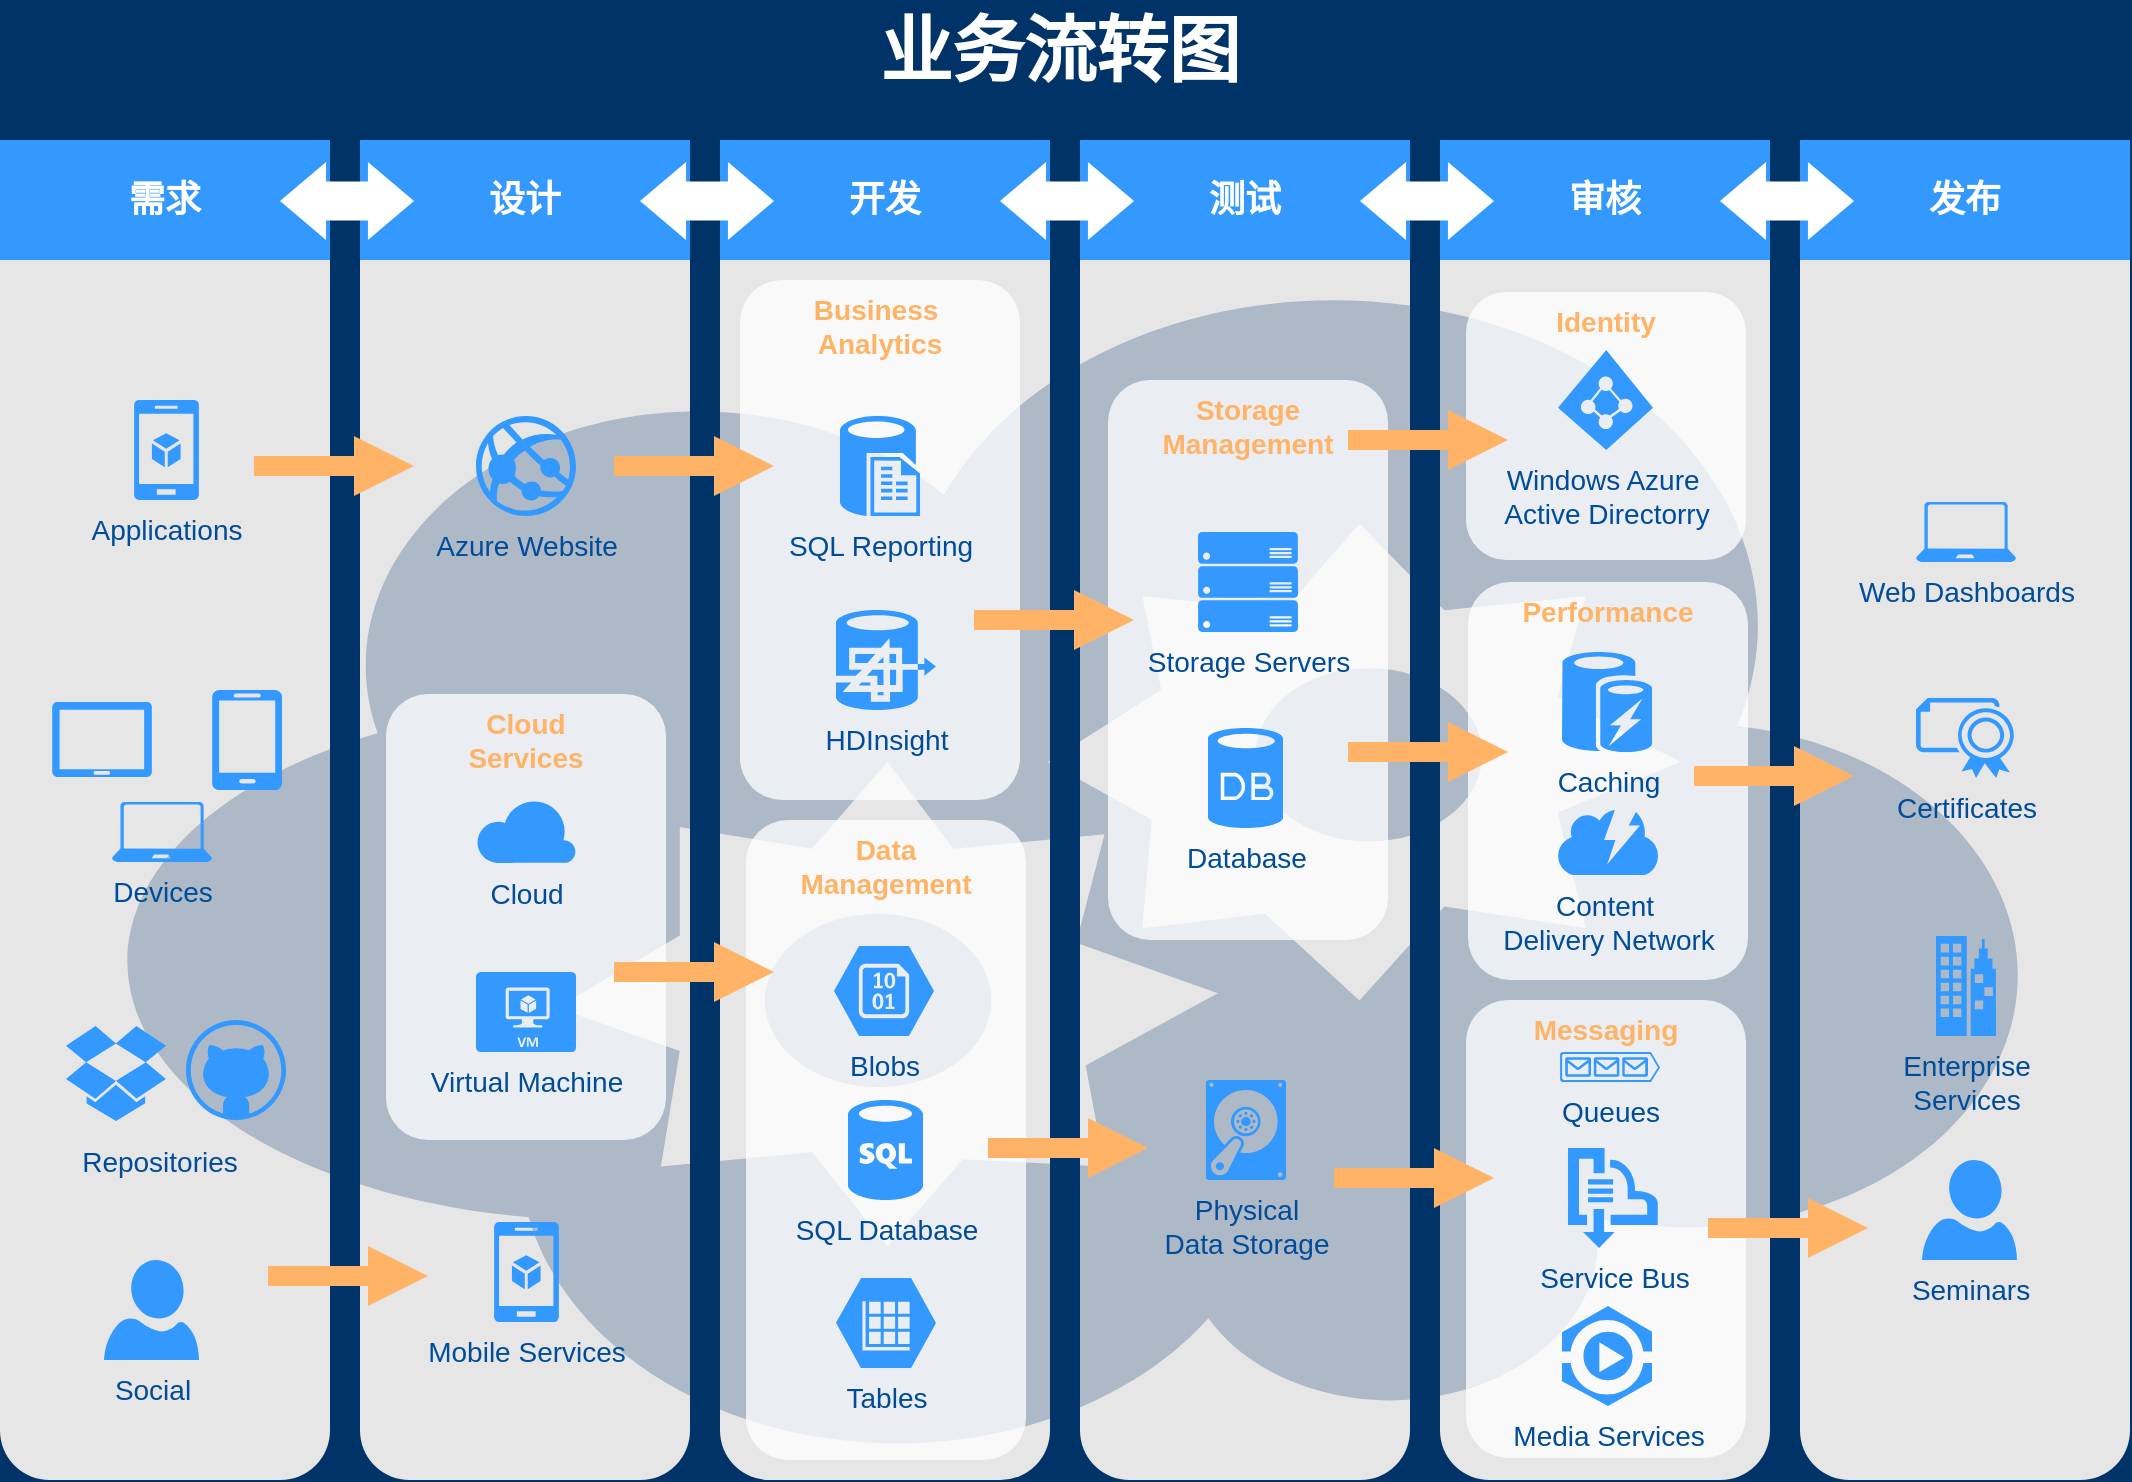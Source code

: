 <mxfile version="13.7.1" type="github" pages="2">
  <diagram id="6a731a19-8d31-9384-78a2-239565b7b9f0" name="Page-1">
    <mxGraphModel dx="1186" dy="796" grid="1" gridSize="10" guides="1" tooltips="1" connect="1" arrows="1" fold="1" page="1" pageScale="1" pageWidth="1169" pageHeight="827" background="#003469" math="0" shadow="0">
      <root>
        <mxCell id="0" />
        <mxCell id="1" parent="0" />
        <mxCell id="2019" value="" style="rounded=1;whiteSpace=wrap;html=1;dashed=1;strokeColor=none;strokeWidth=2;fillColor=#E6E6E6;fontFamily=Verdana;fontSize=12;fontColor=#00BEF2" parent="1" vertex="1">
          <mxGeometry x="40" y="120" width="165" height="670" as="geometry" />
        </mxCell>
        <mxCell id="2020" value="" style="rounded=1;whiteSpace=wrap;html=1;dashed=1;strokeColor=none;strokeWidth=2;fillColor=#E6E6E6;fontFamily=Verdana;fontSize=12;fontColor=#00BEF2" parent="1" vertex="1">
          <mxGeometry x="220" y="120" width="165" height="670" as="geometry" />
        </mxCell>
        <mxCell id="2021" value="" style="rounded=1;whiteSpace=wrap;html=1;dashed=1;strokeColor=none;strokeWidth=2;fillColor=#E6E6E6;fontFamily=Verdana;fontSize=12;fontColor=#00BEF2" parent="1" vertex="1">
          <mxGeometry x="400" y="120" width="165" height="670" as="geometry" />
        </mxCell>
        <mxCell id="2022" value="" style="rounded=1;whiteSpace=wrap;html=1;dashed=1;strokeColor=none;strokeWidth=2;fillColor=#E6E6E6;fontFamily=Verdana;fontSize=12;fontColor=#00BEF2" parent="1" vertex="1">
          <mxGeometry x="580" y="120" width="165" height="670" as="geometry" />
        </mxCell>
        <mxCell id="2023" value="" style="rounded=1;whiteSpace=wrap;html=1;dashed=1;strokeColor=none;strokeWidth=2;fillColor=#E6E6E6;fontFamily=Verdana;fontSize=12;fontColor=#00BEF2" parent="1" vertex="1">
          <mxGeometry x="760" y="120" width="165" height="670" as="geometry" />
        </mxCell>
        <mxCell id="2024" value="" style="rounded=1;whiteSpace=wrap;html=1;dashed=1;strokeColor=none;strokeWidth=2;fillColor=#E6E6E6;fontFamily=Verdana;fontSize=12;fontColor=#00BEF2" parent="1" vertex="1">
          <mxGeometry x="940" y="120" width="165" height="670" as="geometry" />
        </mxCell>
        <mxCell id="2025" value="需求" style="whiteSpace=wrap;html=1;dashed=1;strokeColor=none;strokeWidth=2;fillColor=#3399FF;fontFamily=Helvetica;fontSize=18;fontColor=#FFFFFF;fontStyle=1" parent="1" vertex="1">
          <mxGeometry x="40" y="120" width="165" height="60" as="geometry" />
        </mxCell>
        <mxCell id="2026" value="设计" style="whiteSpace=wrap;html=1;dashed=1;strokeColor=none;strokeWidth=2;fillColor=#3399FF;fontFamily=Helvetica;fontSize=18;fontColor=#FFFFFF;fontStyle=1" parent="1" vertex="1">
          <mxGeometry x="220" y="120" width="165" height="60" as="geometry" />
        </mxCell>
        <mxCell id="2027" value="开发" style="whiteSpace=wrap;html=1;dashed=1;strokeColor=none;strokeWidth=2;fillColor=#3399FF;fontFamily=Helvetica;fontSize=18;fontColor=#FFFFFF;fontStyle=1" parent="1" vertex="1">
          <mxGeometry x="400" y="120" width="165" height="60" as="geometry" />
        </mxCell>
        <mxCell id="2028" value="测试" style="whiteSpace=wrap;html=1;dashed=1;strokeColor=none;strokeWidth=2;fillColor=#3399FF;fontFamily=Helvetica;fontSize=18;fontColor=#FFFFFF;fontStyle=1" parent="1" vertex="1">
          <mxGeometry x="580" y="120" width="165" height="60" as="geometry" />
        </mxCell>
        <mxCell id="2029" value="审核" style="whiteSpace=wrap;html=1;dashed=1;strokeColor=none;strokeWidth=2;fillColor=#3399FF;fontFamily=Helvetica;fontSize=18;fontColor=#FFFFFF;fontStyle=1" parent="1" vertex="1">
          <mxGeometry x="760" y="120" width="165" height="60" as="geometry" />
        </mxCell>
        <mxCell id="2030" value="发布" style="whiteSpace=wrap;html=1;dashed=1;strokeColor=none;strokeWidth=2;fillColor=#3399FF;fontFamily=Helvetica;fontSize=18;fontColor=#FFFFFF;fontStyle=1" parent="1" vertex="1">
          <mxGeometry x="940" y="120" width="165" height="60" as="geometry" />
        </mxCell>
        <mxCell id="2031" value="" style="shape=mxgraph.arrows.two_way_arrow_horizontal;html=1;verticalLabelPosition=bottom;verticalAlign=top;strokeWidth=2;strokeColor=none;dashed=1;fillColor=#FFFFFF;fontFamily=Verdana;fontSize=12;fontColor=#00BEF2" parent="1" vertex="1">
          <mxGeometry x="180" y="131" width="67" height="39" as="geometry" />
        </mxCell>
        <mxCell id="2032" value="" style="shape=mxgraph.arrows.two_way_arrow_horizontal;html=1;verticalLabelPosition=bottom;verticalAlign=top;strokeWidth=2;strokeColor=none;dashed=1;fillColor=#FFFFFF;fontFamily=Verdana;fontSize=12;fontColor=#00BEF2" parent="1" vertex="1">
          <mxGeometry x="360" y="131" width="67" height="39" as="geometry" />
        </mxCell>
        <mxCell id="2033" value="" style="shape=mxgraph.arrows.two_way_arrow_horizontal;html=1;verticalLabelPosition=bottom;verticalAlign=top;strokeWidth=2;strokeColor=none;dashed=1;fillColor=#FFFFFF;fontFamily=Verdana;fontSize=12;fontColor=#00BEF2" parent="1" vertex="1">
          <mxGeometry x="540" y="131" width="67" height="39" as="geometry" />
        </mxCell>
        <mxCell id="2034" value="" style="shape=mxgraph.arrows.two_way_arrow_horizontal;html=1;verticalLabelPosition=bottom;verticalAlign=top;strokeWidth=2;strokeColor=none;dashed=1;fillColor=#FFFFFF;fontFamily=Verdana;fontSize=12;fontColor=#00BEF2" parent="1" vertex="1">
          <mxGeometry x="720" y="131" width="67" height="39" as="geometry" />
        </mxCell>
        <mxCell id="2035" value="" style="shape=mxgraph.arrows.two_way_arrow_horizontal;html=1;verticalLabelPosition=bottom;verticalAlign=top;strokeWidth=2;strokeColor=none;dashed=1;fillColor=#FFFFFF;fontFamily=Verdana;fontSize=12;fontColor=#00BEF2" parent="1" vertex="1">
          <mxGeometry x="900" y="131" width="67" height="39" as="geometry" />
        </mxCell>
        <mxCell id="2036" value="" style="verticalLabelPosition=bottom;html=1;verticalAlign=top;strokeColor=none;fillColor=#003366;shape=mxgraph.azure.cloud_service;dashed=1;fontFamily=Helvetica;fontSize=18;fontColor=#FFFFFF;opacity=25" parent="1" vertex="1">
          <mxGeometry x="90" y="180" width="970" height="600" as="geometry" />
        </mxCell>
        <mxCell id="2037" value="" style="verticalLabelPosition=bottom;html=1;verticalAlign=top;strokeColor=none;fillColor=#3399FF;shape=mxgraph.azure.tablet;dashed=1;fontFamily=Helvetica;fontSize=14;fontColor=#004C99" parent="1" vertex="1">
          <mxGeometry x="66" y="401" width="50" height="37.5" as="geometry" />
        </mxCell>
        <mxCell id="2038" value="" style="verticalLabelPosition=bottom;html=1;verticalAlign=top;strokeColor=none;fillColor=#3399FF;shape=mxgraph.azure.mobile;dashed=1;fontFamily=Helvetica;fontSize=14;fontColor=#004C99" parent="1" vertex="1">
          <mxGeometry x="146" y="395" width="35" height="50" as="geometry" />
        </mxCell>
        <mxCell id="2039" value="Devices" style="verticalLabelPosition=bottom;html=1;verticalAlign=top;strokeColor=none;fillColor=#3399FF;shape=mxgraph.azure.laptop;dashed=1;fontFamily=Helvetica;fontSize=14;fontColor=#004C99" parent="1" vertex="1">
          <mxGeometry x="96" y="451" width="50" height="30" as="geometry" />
        </mxCell>
        <mxCell id="2040" value="Applications" style="verticalLabelPosition=bottom;html=1;verticalAlign=top;strokeColor=none;fillColor=#3399FF;shape=mxgraph.azure.mobile_services;dashed=1;fontFamily=Helvetica;fontSize=14;fontColor=#004C99" parent="1" vertex="1">
          <mxGeometry x="107" y="250" width="32.5" height="50" as="geometry" />
        </mxCell>
        <mxCell id="2041" value="Social" style="verticalLabelPosition=bottom;html=1;verticalAlign=top;strokeColor=none;fillColor=#3399FF;shape=mxgraph.azure.user;dashed=1;fontSize=14;fontColor=#004C99" parent="1" vertex="1">
          <mxGeometry x="92" y="680" width="47.5" height="50" as="geometry" />
        </mxCell>
        <mxCell id="2042" value="" style="verticalLabelPosition=bottom;html=1;verticalAlign=top;strokeColor=none;fillColor=#3399FF;shape=mxgraph.azure.github_code;dashed=1;fontSize=14;fontColor=#004C99" parent="1" vertex="1">
          <mxGeometry x="133" y="560" width="50" height="50" as="geometry" />
        </mxCell>
        <mxCell id="2043" value="" style="verticalLabelPosition=bottom;html=1;verticalAlign=top;strokeColor=none;fillColor=#3399FF;shape=mxgraph.azure.dropbox_code_source;dashed=1;fontSize=14;fontColor=#004C99" parent="1" vertex="1">
          <mxGeometry x="73" y="563" width="50" height="47.5" as="geometry" />
        </mxCell>
        <mxCell id="2044" value="Repositories" style="text;html=1;strokeColor=none;fillColor=none;align=center;verticalAlign=middle;whiteSpace=wrap;overflow=hidden;dashed=1;fontSize=14;fontColor=#004C99" parent="1" vertex="1">
          <mxGeometry x="60" y="620" width="120" height="20" as="geometry" />
        </mxCell>
        <mxCell id="2045" value="Azure Website" style="verticalLabelPosition=bottom;html=1;verticalAlign=top;strokeColor=none;fillColor=#3399FF;shape=mxgraph.azure.azure_website;dashed=1;fontSize=14;fontColor=#004C99" parent="1" vertex="1">
          <mxGeometry x="278" y="258" width="50" height="50" as="geometry" />
        </mxCell>
        <mxCell id="2046" value="Mobile Services" style="verticalLabelPosition=bottom;html=1;verticalAlign=top;strokeColor=none;fillColor=#3399FF;shape=mxgraph.azure.mobile_services;dashed=1;fontSize=14;fontColor=#004C99" parent="1" vertex="1">
          <mxGeometry x="287" y="661" width="32.5" height="50" as="geometry" />
        </mxCell>
        <mxCell id="2047" value="业务流转图" style="text;html=1;strokeColor=none;fillColor=none;align=center;verticalAlign=middle;whiteSpace=wrap;overflow=hidden;dashed=1;fontSize=36;fontColor=#FFFFFF;fontFamily=Helvetica;fontStyle=1" parent="1" vertex="1">
          <mxGeometry x="40" y="50" width="1060" height="50" as="geometry" />
        </mxCell>
        <mxCell id="2048" value="Business&amp;nbsp;&lt;div&gt;Analytics&lt;/div&gt;" style="rounded=1;whiteSpace=wrap;html=1;dashed=1;strokeColor=none;strokeWidth=2;fillColor=#FFFFFF;fontFamily=Helvetica;fontSize=14;fontColor=#FFB366;opacity=75;verticalAlign=top;fontStyle=1" parent="1" vertex="1">
          <mxGeometry x="410" y="190" width="140" height="260" as="geometry" />
        </mxCell>
        <mxCell id="2049" value="Data&lt;div&gt;Management&lt;/div&gt;" style="rounded=1;whiteSpace=wrap;html=1;dashed=1;strokeColor=none;strokeWidth=2;fillColor=#FFFFFF;fontFamily=Helvetica;fontSize=14;fontColor=#FFB366;opacity=75;verticalAlign=top;fontStyle=1" parent="1" vertex="1">
          <mxGeometry x="413" y="460" width="140" height="320" as="geometry" />
        </mxCell>
        <mxCell id="2050" value="SQL Reporting" style="verticalLabelPosition=bottom;html=1;verticalAlign=top;strokeColor=none;fillColor=#3399FF;shape=mxgraph.azure.sql_reporting;dashed=1;fontSize=14;fontColor=#004C99" parent="1" vertex="1">
          <mxGeometry x="460" y="258" width="40" height="50" as="geometry" />
        </mxCell>
        <mxCell id="2051" value="HDInsight" style="verticalLabelPosition=bottom;html=1;verticalAlign=top;strokeColor=none;fillColor=#3399FF;shape=mxgraph.azure.hdinsight;dashed=1;fontSize=14;fontColor=#004C99" parent="1" vertex="1">
          <mxGeometry x="458" y="355" width="50" height="50" as="geometry" />
        </mxCell>
        <mxCell id="2052" value="SQL Database" style="verticalLabelPosition=bottom;html=1;verticalAlign=top;strokeColor=none;fillColor=#3399FF;shape=mxgraph.azure.sql_database;dashed=1;fontFamily=Helvetica;fontSize=14;fontColor=#004C99" parent="1" vertex="1">
          <mxGeometry x="464" y="600" width="37.5" height="50" as="geometry" />
        </mxCell>
        <mxCell id="2053" value="Tables" style="verticalLabelPosition=bottom;html=1;verticalAlign=top;strokeColor=none;fillColor=#3399FF;shape=mxgraph.azure.storage_table;dashed=1;fontFamily=Helvetica;fontSize=14;fontColor=#004C99" parent="1" vertex="1">
          <mxGeometry x="458" y="689" width="50" height="45" as="geometry" />
        </mxCell>
        <mxCell id="2054" value="Blobs" style="verticalLabelPosition=bottom;html=1;verticalAlign=top;strokeColor=none;fillColor=#3399FF;shape=mxgraph.azure.storage_blob;dashed=1;fontFamily=Helvetica;fontSize=14;fontColor=#004C99" parent="1" vertex="1">
          <mxGeometry x="457" y="523" width="50" height="45" as="geometry" />
        </mxCell>
        <mxCell id="2055" value="Storage Management" style="rounded=1;whiteSpace=wrap;html=1;dashed=1;strokeColor=none;strokeWidth=2;fillColor=#FFFFFF;fontFamily=Helvetica;fontSize=14;fontColor=#FFB366;opacity=75;verticalAlign=top;fontStyle=1" parent="1" vertex="1">
          <mxGeometry x="594" y="240" width="140" height="280" as="geometry" />
        </mxCell>
        <mxCell id="2056" value="Storage Servers" style="verticalLabelPosition=bottom;html=1;verticalAlign=top;strokeColor=none;fillColor=#3399FF;shape=mxgraph.azure.server_rack;dashed=1;fontFamily=Helvetica;fontSize=14;fontColor=#004C99" parent="1" vertex="1">
          <mxGeometry x="639" y="316" width="50" height="50" as="geometry" />
        </mxCell>
        <mxCell id="2057" value="Database" style="verticalLabelPosition=bottom;html=1;verticalAlign=top;strokeColor=none;fillColor=#3399FF;shape=mxgraph.azure.database;dashed=1;fontFamily=Helvetica;fontSize=14;fontColor=#004C99" parent="1" vertex="1">
          <mxGeometry x="644" y="414" width="37.5" height="50" as="geometry" />
        </mxCell>
        <mxCell id="2058" value="Physical&lt;div&gt;Data Storage&lt;/div&gt;" style="verticalLabelPosition=bottom;html=1;verticalAlign=top;strokeColor=none;fillColor=#3399FF;shape=mxgraph.azure.vhd;dashed=1;fontFamily=Helvetica;fontSize=14;fontColor=#004C99" parent="1" vertex="1">
          <mxGeometry x="643" y="590" width="40" height="50" as="geometry" />
        </mxCell>
        <mxCell id="2059" value="Identity" style="rounded=1;whiteSpace=wrap;html=1;dashed=1;strokeColor=none;strokeWidth=2;fillColor=#FFFFFF;fontFamily=Helvetica;fontSize=14;fontColor=#FFB366;opacity=75;verticalAlign=top;fontStyle=1" parent="1" vertex="1">
          <mxGeometry x="773" y="196" width="140" height="134" as="geometry" />
        </mxCell>
        <mxCell id="2060" value="Windows Azure&amp;nbsp;&lt;div&gt;Active Directorry&lt;/div&gt;" style="verticalLabelPosition=bottom;html=1;verticalAlign=top;strokeColor=none;fillColor=#3399FF;shape=mxgraph.azure.azure_active_directory;dashed=1;fontFamily=Helvetica;fontSize=14;fontColor=#004C99" parent="1" vertex="1">
          <mxGeometry x="819" y="225" width="47.5" height="50" as="geometry" />
        </mxCell>
        <mxCell id="2061" value="Performance" style="rounded=1;whiteSpace=wrap;html=1;dashed=1;strokeColor=none;strokeWidth=2;fillColor=#FFFFFF;fontFamily=Helvetica;fontSize=14;fontColor=#FFB366;opacity=75;verticalAlign=top;fontStyle=1" parent="1" vertex="1">
          <mxGeometry x="774" y="341" width="140" height="199" as="geometry" />
        </mxCell>
        <mxCell id="2062" value="Caching" style="verticalLabelPosition=bottom;html=1;verticalAlign=top;strokeColor=none;fillColor=#3399FF;shape=mxgraph.azure.azure_cache;dashed=1;fontFamily=Helvetica;fontSize=14;fontColor=#004C99" parent="1" vertex="1">
          <mxGeometry x="821" y="376" width="45" height="50" as="geometry" />
        </mxCell>
        <mxCell id="2063" value="Content&amp;nbsp;&lt;div&gt;Delivery Network&lt;/div&gt;" style="verticalLabelPosition=bottom;html=1;verticalAlign=top;strokeColor=none;fillColor=#3399FF;shape=mxgraph.azure.content_delivery_network;dashed=1;fontFamily=Helvetica;fontSize=14;fontColor=#004C99" parent="1" vertex="1">
          <mxGeometry x="819" y="455" width="50" height="32.5" as="geometry" />
        </mxCell>
        <mxCell id="2064" value="Messaging" style="rounded=1;whiteSpace=wrap;html=1;dashed=1;strokeColor=none;strokeWidth=2;fillColor=#FFFFFF;fontFamily=Helvetica;fontSize=14;fontColor=#FFB366;opacity=75;verticalAlign=top;fontStyle=1" parent="1" vertex="1">
          <mxGeometry x="773" y="550" width="140" height="229" as="geometry" />
        </mxCell>
        <mxCell id="2065" value="Queues" style="verticalLabelPosition=bottom;html=1;verticalAlign=top;strokeColor=none;fillColor=#3399FF;shape=mxgraph.azure.queue_generic;dashed=1;fontFamily=Helvetica;fontSize=14;fontColor=#004C99" parent="1" vertex="1">
          <mxGeometry x="820" y="576" width="50" height="15" as="geometry" />
        </mxCell>
        <mxCell id="2066" value="Service Bus" style="verticalLabelPosition=bottom;html=1;verticalAlign=top;strokeColor=none;fillColor=#3399FF;shape=mxgraph.azure.service_bus;dashed=1;fontFamily=Helvetica;fontSize=14;fontColor=#004C99" parent="1" vertex="1">
          <mxGeometry x="824" y="624" width="45" height="50" as="geometry" />
        </mxCell>
        <mxCell id="2067" value="Media Services" style="verticalLabelPosition=bottom;html=1;verticalAlign=top;strokeColor=none;fillColor=#3399FF;shape=mxgraph.azure.media_service;dashed=1;fontFamily=Helvetica;fontSize=14;fontColor=#004C99" parent="1" vertex="1">
          <mxGeometry x="821" y="703" width="45" height="50" as="geometry" />
        </mxCell>
        <mxCell id="2068" value="Cloud&lt;div&gt;Services&lt;/div&gt;" style="rounded=1;whiteSpace=wrap;html=1;dashed=1;strokeColor=none;strokeWidth=2;fillColor=#FFFFFF;fontFamily=Helvetica;fontSize=14;fontColor=#FFB366;opacity=75;verticalAlign=top;fontStyle=1" parent="1" vertex="1">
          <mxGeometry x="233" y="397" width="140" height="223" as="geometry" />
        </mxCell>
        <mxCell id="2069" value="Cloud" style="verticalLabelPosition=bottom;html=1;verticalAlign=top;strokeColor=none;fillColor=#3399FF;shape=mxgraph.azure.cloud;dashed=1;fontSize=14;fontColor=#004C99" parent="1" vertex="1">
          <mxGeometry x="278" y="449" width="50" height="32.5" as="geometry" />
        </mxCell>
        <mxCell id="2070" value="Virtual Machine" style="verticalLabelPosition=bottom;html=1;verticalAlign=top;strokeColor=none;fillColor=#3399FF;shape=mxgraph.azure.virtual_machine;dashed=1;fontSize=14;fontColor=#004C99" parent="1" vertex="1">
          <mxGeometry x="278" y="536" width="50" height="40" as="geometry" />
        </mxCell>
        <mxCell id="2071" value="Web Dashboards" style="verticalLabelPosition=bottom;html=1;verticalAlign=top;strokeColor=none;fillColor=#3399FF;shape=mxgraph.azure.laptop;dashed=1;fontFamily=Helvetica;fontSize=14;fontColor=#004C99" parent="1" vertex="1">
          <mxGeometry x="998" y="301" width="50" height="30" as="geometry" />
        </mxCell>
        <mxCell id="2072" value="Certificates" style="verticalLabelPosition=bottom;html=1;verticalAlign=top;strokeColor=none;fillColor=#3399FF;shape=mxgraph.azure.certificate;dashed=1;fontFamily=Helvetica;fontSize=14;fontColor=#004C99" parent="1" vertex="1">
          <mxGeometry x="998" y="399" width="50" height="40" as="geometry" />
        </mxCell>
        <mxCell id="2073" value="Enterprise&lt;div&gt;Services&lt;/div&gt;" style="verticalLabelPosition=bottom;html=1;verticalAlign=top;strokeColor=none;fillColor=#3399FF;shape=mxgraph.azure.enterprise;dashed=1;fontFamily=Helvetica;fontSize=14;fontColor=#004C99" parent="1" vertex="1">
          <mxGeometry x="1008" y="518" width="30" height="50" as="geometry" />
        </mxCell>
        <mxCell id="2074" value="Seminars" style="verticalLabelPosition=bottom;html=1;verticalAlign=top;strokeColor=none;fillColor=#3399FF;shape=mxgraph.azure.user;dashed=1;fontFamily=Helvetica;fontSize=14;fontColor=#004C99" parent="1" vertex="1">
          <mxGeometry x="1001" y="630" width="47.5" height="50" as="geometry" />
        </mxCell>
        <mxCell id="2075" value="" style="arrow;html=1;endArrow=block;endFill=1;strokeColor=none;strokeWidth=4;fontFamily=Helvetica;fontSize=36;fontColor=#FFB366;fillColor=#FFB366;" parent="1" edge="1">
          <mxGeometry width="100" height="100" relative="1" as="geometry">
            <mxPoint x="167" y="283" as="sourcePoint" />
            <mxPoint x="247" y="283" as="targetPoint" />
          </mxGeometry>
        </mxCell>
        <mxCell id="2076" value="" style="arrow;html=1;endArrow=block;endFill=1;strokeColor=none;strokeWidth=4;fontFamily=Helvetica;fontSize=36;fontColor=#FFB366;fillColor=#FFB366;opacity=100" parent="1" edge="1">
          <mxGeometry width="100" height="100" relative="1" as="geometry">
            <mxPoint x="347" y="283" as="sourcePoint" />
            <mxPoint x="427" y="283" as="targetPoint" />
          </mxGeometry>
        </mxCell>
        <mxCell id="2077" value="" style="arrow;html=1;endArrow=block;endFill=1;strokeColor=none;strokeWidth=4;fontFamily=Helvetica;fontSize=36;fontColor=#FFB366;fillColor=#FFB366;" parent="1" edge="1">
          <mxGeometry width="100" height="100" relative="1" as="geometry">
            <mxPoint x="527" y="360" as="sourcePoint" />
            <mxPoint x="607" y="360" as="targetPoint" />
          </mxGeometry>
        </mxCell>
        <mxCell id="2078" value="" style="arrow;html=1;endArrow=block;endFill=1;strokeColor=none;strokeWidth=4;fontFamily=Helvetica;fontSize=36;fontColor=#FFB366;fillColor=#FFB366;" parent="1" edge="1">
          <mxGeometry width="100" height="100" relative="1" as="geometry">
            <mxPoint x="714" y="426" as="sourcePoint" />
            <mxPoint x="794" y="426" as="targetPoint" />
          </mxGeometry>
        </mxCell>
        <mxCell id="2079" value="" style="arrow;html=1;endArrow=block;endFill=1;strokeColor=none;strokeWidth=4;fontFamily=Helvetica;fontSize=36;fontColor=#FFB366;fillColor=#FFB366;" parent="1" edge="1">
          <mxGeometry width="100" height="100" relative="1" as="geometry">
            <mxPoint x="714" y="270" as="sourcePoint" />
            <mxPoint x="794" y="270" as="targetPoint" />
          </mxGeometry>
        </mxCell>
        <mxCell id="2080" value="" style="arrow;html=1;endArrow=block;endFill=1;strokeColor=none;strokeWidth=4;fontFamily=Helvetica;fontSize=36;fontColor=#FFB366;fillColor=#FFB366;" parent="1" edge="1">
          <mxGeometry width="100" height="100" relative="1" as="geometry">
            <mxPoint x="887" y="438" as="sourcePoint" />
            <mxPoint x="967" y="438" as="targetPoint" />
          </mxGeometry>
        </mxCell>
        <mxCell id="2081" value="" style="arrow;html=1;endArrow=block;endFill=1;strokeColor=none;strokeWidth=4;fontFamily=Helvetica;fontSize=36;fontColor=#FFB366;fillColor=#FFB366;" parent="1" edge="1">
          <mxGeometry width="100" height="100" relative="1" as="geometry">
            <mxPoint x="894" y="664" as="sourcePoint" />
            <mxPoint x="974" y="664" as="targetPoint" />
          </mxGeometry>
        </mxCell>
        <mxCell id="2082" value="" style="arrow;html=1;endArrow=block;endFill=1;strokeColor=none;strokeWidth=4;fontFamily=Helvetica;fontSize=36;fontColor=#FFB366;fillColor=#FFB366;" parent="1" edge="1">
          <mxGeometry width="100" height="100" relative="1" as="geometry">
            <mxPoint x="707" y="639" as="sourcePoint" />
            <mxPoint x="787" y="639" as="targetPoint" />
          </mxGeometry>
        </mxCell>
        <mxCell id="2083" value="" style="arrow;html=1;endArrow=block;endFill=1;strokeColor=none;strokeWidth=4;fontFamily=Helvetica;fontSize=36;fontColor=#FFB366;fillColor=#FFB366;" parent="1" edge="1">
          <mxGeometry width="100" height="100" relative="1" as="geometry">
            <mxPoint x="534" y="624" as="sourcePoint" />
            <mxPoint x="614" y="624" as="targetPoint" />
          </mxGeometry>
        </mxCell>
        <mxCell id="2084" value="" style="arrow;html=1;endArrow=block;endFill=1;strokeColor=none;strokeWidth=4;fontFamily=Helvetica;fontSize=36;fontColor=#FFB366;fillColor=#FFB366;" parent="1" edge="1">
          <mxGeometry width="100" height="100" relative="1" as="geometry">
            <mxPoint x="347" y="536" as="sourcePoint" />
            <mxPoint x="427" y="536" as="targetPoint" />
          </mxGeometry>
        </mxCell>
        <mxCell id="2085" value="" style="arrow;html=1;endArrow=block;endFill=1;strokeColor=none;strokeWidth=4;fontFamily=Helvetica;fontSize=36;fontColor=#FFB366;fillColor=#FFB366;" parent="1" edge="1">
          <mxGeometry width="100" height="100" relative="1" as="geometry">
            <mxPoint x="174" y="688" as="sourcePoint" />
            <mxPoint x="254" y="688" as="targetPoint" />
          </mxGeometry>
        </mxCell>
      </root>
    </mxGraphModel>
  </diagram>
  <diagram id="mmX9C4Rw7AtNFkwM277g" name="第 2 页">
    <mxGraphModel dx="1186" dy="796" grid="0" gridSize="10" guides="1" tooltips="1" connect="1" arrows="1" fold="1" page="0" pageScale="1" pageWidth="827" pageHeight="1169" background="#003469" math="0" shadow="0">
      <root>
        <mxCell id="YRHj9bLDyfWNwkcPQVmM-0" />
        <mxCell id="YRHj9bLDyfWNwkcPQVmM-1" parent="YRHj9bLDyfWNwkcPQVmM-0" />
        <mxCell id="-rMhSwc-yDZGtnGl0W8q-0" value="" style="rounded=1;whiteSpace=wrap;html=1;dashed=1;strokeColor=none;strokeWidth=2;fontFamily=Verdana;fontSize=12;fontColor=#00BEF2;fillColor=#7048E8;" vertex="1" parent="YRHj9bLDyfWNwkcPQVmM-1">
          <mxGeometry x="40" y="120" width="165" height="670" as="geometry" />
        </mxCell>
        <mxCell id="-rMhSwc-yDZGtnGl0W8q-1" value="" style="rounded=1;whiteSpace=wrap;html=1;dashed=1;strokeColor=none;strokeWidth=2;fontFamily=Verdana;fontSize=12;fontColor=#00BEF2;fillColor=#7048E8;" vertex="1" parent="YRHj9bLDyfWNwkcPQVmM-1">
          <mxGeometry x="220" y="120" width="165" height="670" as="geometry" />
        </mxCell>
        <mxCell id="-rMhSwc-yDZGtnGl0W8q-2" value="" style="rounded=1;whiteSpace=wrap;html=1;dashed=1;strokeColor=none;strokeWidth=2;fontFamily=Verdana;fontSize=12;fontColor=#00BEF2;fillColor=#7048E8;" vertex="1" parent="YRHj9bLDyfWNwkcPQVmM-1">
          <mxGeometry x="400" y="120" width="165" height="670" as="geometry" />
        </mxCell>
        <mxCell id="-rMhSwc-yDZGtnGl0W8q-3" value="" style="rounded=1;whiteSpace=wrap;html=1;dashed=1;strokeColor=none;strokeWidth=2;fontFamily=Verdana;fontSize=12;fontColor=#00BEF2;fillColor=#7048E8;" vertex="1" parent="YRHj9bLDyfWNwkcPQVmM-1">
          <mxGeometry x="580" y="120" width="165" height="670" as="geometry" />
        </mxCell>
        <mxCell id="-rMhSwc-yDZGtnGl0W8q-4" value="" style="rounded=1;whiteSpace=wrap;html=1;dashed=1;strokeColor=none;strokeWidth=2;fontFamily=Verdana;fontSize=12;fontColor=#00BEF2;fillColor=#7048E8;" vertex="1" parent="YRHj9bLDyfWNwkcPQVmM-1">
          <mxGeometry x="760" y="120" width="165" height="670" as="geometry" />
        </mxCell>
        <mxCell id="-rMhSwc-yDZGtnGl0W8q-6" value="需求" style="whiteSpace=wrap;html=1;dashed=1;strokeColor=none;strokeWidth=2;fontFamily=Helvetica;fontSize=18;fontColor=#FFFFFF;fontStyle=1;fillColor=#748ffc;" vertex="1" parent="YRHj9bLDyfWNwkcPQVmM-1">
          <mxGeometry x="40" y="120" width="165" height="60" as="geometry" />
        </mxCell>
        <mxCell id="-rMhSwc-yDZGtnGl0W8q-7" value="设计" style="whiteSpace=wrap;html=1;dashed=1;strokeColor=none;strokeWidth=2;fontFamily=Helvetica;fontSize=18;fontColor=#FFFFFF;fontStyle=1;fillColor=#748FFC;" vertex="1" parent="YRHj9bLDyfWNwkcPQVmM-1">
          <mxGeometry x="220" y="120" width="165" height="60" as="geometry" />
        </mxCell>
        <mxCell id="-rMhSwc-yDZGtnGl0W8q-8" value="开发" style="whiteSpace=wrap;html=1;dashed=1;strokeColor=none;strokeWidth=2;fontFamily=Helvetica;fontSize=18;fontColor=#FFFFFF;fontStyle=1;fillColor=#748FFC;" vertex="1" parent="YRHj9bLDyfWNwkcPQVmM-1">
          <mxGeometry x="400" y="120" width="165" height="60" as="geometry" />
        </mxCell>
        <mxCell id="-rMhSwc-yDZGtnGl0W8q-9" value="测试" style="whiteSpace=wrap;html=1;dashed=1;strokeColor=none;strokeWidth=2;fontFamily=Helvetica;fontSize=18;fontColor=#FFFFFF;fontStyle=1;fillColor=#748FFC;" vertex="1" parent="YRHj9bLDyfWNwkcPQVmM-1">
          <mxGeometry x="580" y="120" width="165" height="60" as="geometry" />
        </mxCell>
        <mxCell id="-rMhSwc-yDZGtnGl0W8q-10" value="审核" style="whiteSpace=wrap;html=1;dashed=1;strokeColor=none;strokeWidth=2;fontFamily=Helvetica;fontSize=18;fontColor=#FFFFFF;fontStyle=1;fillColor=#748FFC;" vertex="1" parent="YRHj9bLDyfWNwkcPQVmM-1">
          <mxGeometry x="760" y="120" width="165" height="60" as="geometry" />
        </mxCell>
        <mxCell id="-rMhSwc-yDZGtnGl0W8q-28" value="业务流转图" style="text;html=1;strokeColor=none;fillColor=none;align=center;verticalAlign=middle;whiteSpace=wrap;overflow=hidden;dashed=1;fontSize=36;fontColor=#FFFFFF;fontFamily=Helvetica;fontStyle=1" vertex="1" parent="YRHj9bLDyfWNwkcPQVmM-1">
          <mxGeometry x="40" y="50" width="1060" height="50" as="geometry" />
        </mxCell>
        <mxCell id="mXLnGENypxI35JNoii4T-1" value="输出需求项" style="rounded=0;whiteSpace=wrap;html=1;fillColor=#8881F0;strokeColor=none;fontColor=#FFFFFF;fontSize=15;" vertex="1" parent="YRHj9bLDyfWNwkcPQVmM-1">
          <mxGeometry x="64" y="200" width="109" height="41" as="geometry" />
        </mxCell>
        <mxCell id="mXLnGENypxI35JNoii4T-2" value="输出设计稿" style="rounded=0;whiteSpace=wrap;html=1;fillColor=#8881F0;strokeColor=none;fontColor=#FFFFFF;fontSize=15;" vertex="1" parent="YRHj9bLDyfWNwkcPQVmM-1">
          <mxGeometry x="241" y="200" width="109" height="41" as="geometry" />
        </mxCell>
        <mxCell id="mXLnGENypxI35JNoii4T-3" value="建立产品" style="rounded=0;whiteSpace=wrap;html=1;fillColor=#8881F0;strokeColor=none;fontColor=#FFFFFF;fontSize=15;" vertex="1" parent="YRHj9bLDyfWNwkcPQVmM-1">
          <mxGeometry x="428" y="200" width="109" height="41" as="geometry" />
        </mxCell>
        <mxCell id="mXLnGENypxI35JNoii4T-6" value="分配运营和审核" style="rounded=0;whiteSpace=wrap;html=1;fillColor=#8881F0;strokeColor=none;fontColor=#FFFFFF;fontSize=15;" vertex="1" parent="YRHj9bLDyfWNwkcPQVmM-1">
          <mxGeometry x="428" y="314" width="109" height="41" as="geometry" />
        </mxCell>
        <mxCell id="mXLnGENypxI35JNoii4T-7" value="配置功能项" style="rounded=0;whiteSpace=wrap;html=1;fillColor=#8881F0;strokeColor=none;fontColor=#FFFFFF;fontSize=15;" vertex="1" parent="YRHj9bLDyfWNwkcPQVmM-1">
          <mxGeometry x="428" y="375" width="109" height="41" as="geometry" />
        </mxCell>
        <mxCell id="mXLnGENypxI35JNoii4T-8" value="发布测试" style="rounded=0;whiteSpace=wrap;html=1;fillColor=#8881F0;strokeColor=none;fontColor=#FFFFFF;fontSize=15;" vertex="1" parent="YRHj9bLDyfWNwkcPQVmM-1">
          <mxGeometry x="428" y="436" width="109" height="41" as="geometry" />
        </mxCell>
        <mxCell id="mXLnGENypxI35JNoii4T-9" value="测试" style="rounded=0;whiteSpace=wrap;html=1;fillColor=#8881F0;strokeColor=none;fontColor=#FFFFFF;fontSize=15;" vertex="1" parent="YRHj9bLDyfWNwkcPQVmM-1">
          <mxGeometry x="608" y="436" width="109" height="41" as="geometry" />
        </mxCell>
        <mxCell id="mXLnGENypxI35JNoii4T-10" value="输出测试结果" style="rounded=0;whiteSpace=wrap;html=1;fillColor=#8881F0;strokeColor=none;fontColor=#FFFFFF;fontSize=15;" vertex="1" parent="YRHj9bLDyfWNwkcPQVmM-1">
          <mxGeometry x="608" y="495" width="109" height="41" as="geometry" />
        </mxCell>
        <mxCell id="mXLnGENypxI35JNoii4T-11" value="建立管理和运营人员" style="rounded=0;whiteSpace=wrap;html=1;fillColor=#8881F0;strokeColor=none;fontColor=#FFFFFF;fontSize=15;" vertex="1" parent="YRHj9bLDyfWNwkcPQVmM-1">
          <mxGeometry x="428" y="257" width="109" height="41" as="geometry" />
        </mxCell>
        <mxCell id="mXLnGENypxI35JNoii4T-12" value="" style="rounded=1;whiteSpace=wrap;html=1;dashed=1;strokeColor=none;strokeWidth=2;fontFamily=Verdana;fontSize=12;fontColor=#00BEF2;fillColor=#7048E8;" vertex="1" parent="YRHj9bLDyfWNwkcPQVmM-1">
          <mxGeometry x="941" y="118" width="165" height="670" as="geometry" />
        </mxCell>
        <mxCell id="mXLnGENypxI35JNoii4T-13" value="发布" style="whiteSpace=wrap;html=1;dashed=1;strokeColor=none;strokeWidth=2;fontFamily=Helvetica;fontSize=18;fontColor=#FFFFFF;fontStyle=1;fillColor=#748FFC;" vertex="1" parent="YRHj9bLDyfWNwkcPQVmM-1">
          <mxGeometry x="941" y="118" width="165" height="60" as="geometry" />
        </mxCell>
        <mxCell id="mXLnGENypxI35JNoii4T-14" value="输出审核结果" style="rounded=0;whiteSpace=wrap;html=1;fillColor=#8881F0;strokeColor=none;fontColor=#FFFFFF;fontSize=15;" vertex="1" parent="YRHj9bLDyfWNwkcPQVmM-1">
          <mxGeometry x="788" y="564" width="109" height="41" as="geometry" />
        </mxCell>
        <mxCell id="mXLnGENypxI35JNoii4T-15" value="发布" style="rounded=0;whiteSpace=wrap;html=1;fillColor=#8881F0;strokeColor=none;fontColor=#FFFFFF;fontSize=15;" vertex="1" parent="YRHj9bLDyfWNwkcPQVmM-1">
          <mxGeometry x="969" y="564" width="109" height="41" as="geometry" />
        </mxCell>
        <mxCell id="mXLnGENypxI35JNoii4T-16" value="内容审核" style="rounded=0;whiteSpace=wrap;html=1;fillColor=#8881F0;strokeColor=none;fontColor=#FFFFFF;fontSize=15;" vertex="1" parent="YRHj9bLDyfWNwkcPQVmM-1">
          <mxGeometry x="788" y="495" width="109" height="41" as="geometry" />
        </mxCell>
        <mxCell id="gOYugbjeYTBjjMo5Y4Ug-0" value="" style="arrow;html=1;endArrow=block;endFill=1;strokeColor=none;strokeWidth=4;fontFamily=Helvetica;fontSize=36;fontColor=#FFB366;fillColor=#FFFFFF;" edge="1" parent="YRHj9bLDyfWNwkcPQVmM-1">
          <mxGeometry width="100" height="100" relative="1" as="geometry">
            <mxPoint x="183" y="220" as="sourcePoint" />
            <mxPoint x="239" y="220" as="targetPoint" />
          </mxGeometry>
        </mxCell>
        <mxCell id="gOYugbjeYTBjjMo5Y4Ug-1" value="" style="arrow;html=1;endArrow=block;endFill=1;strokeColor=none;strokeWidth=4;fontFamily=Helvetica;fontSize=36;fontColor=#FFB366;fillColor=#FFFFFF;" edge="1" parent="YRHj9bLDyfWNwkcPQVmM-1">
          <mxGeometry width="100" height="100" relative="1" as="geometry">
            <mxPoint x="365" y="220" as="sourcePoint" />
            <mxPoint x="421" y="220" as="targetPoint" />
          </mxGeometry>
        </mxCell>
        <mxCell id="gOYugbjeYTBjjMo5Y4Ug-2" value="" style="arrow;html=1;endArrow=block;endFill=1;strokeColor=none;strokeWidth=4;fontFamily=Helvetica;fontSize=36;fontColor=#FFB366;fillColor=#FFFFFF;" edge="1" parent="YRHj9bLDyfWNwkcPQVmM-1">
          <mxGeometry width="100" height="100" relative="1" as="geometry">
            <mxPoint x="542" y="456" as="sourcePoint" />
            <mxPoint x="598" y="456" as="targetPoint" />
          </mxGeometry>
        </mxCell>
        <mxCell id="gOYugbjeYTBjjMo5Y4Ug-3" value="" style="arrow;html=1;endArrow=block;endFill=1;strokeColor=none;strokeWidth=4;fontFamily=Helvetica;fontSize=36;fontColor=#FFB366;fillColor=#FFFFFF;" edge="1" parent="YRHj9bLDyfWNwkcPQVmM-1">
          <mxGeometry width="100" height="100" relative="1" as="geometry">
            <mxPoint x="725" y="515" as="sourcePoint" />
            <mxPoint x="781" y="515" as="targetPoint" />
          </mxGeometry>
        </mxCell>
        <mxCell id="gOYugbjeYTBjjMo5Y4Ug-4" value="" style="arrow;html=1;endArrow=block;endFill=1;strokeColor=none;strokeWidth=4;fontFamily=Helvetica;fontSize=36;fontColor=#FFB366;fillColor=#FFFFFF;" edge="1" parent="YRHj9bLDyfWNwkcPQVmM-1">
          <mxGeometry width="100" height="100" relative="1" as="geometry">
            <mxPoint x="908" y="584" as="sourcePoint" />
            <mxPoint x="964" y="584" as="targetPoint" />
          </mxGeometry>
        </mxCell>
      </root>
    </mxGraphModel>
  </diagram>
</mxfile>
